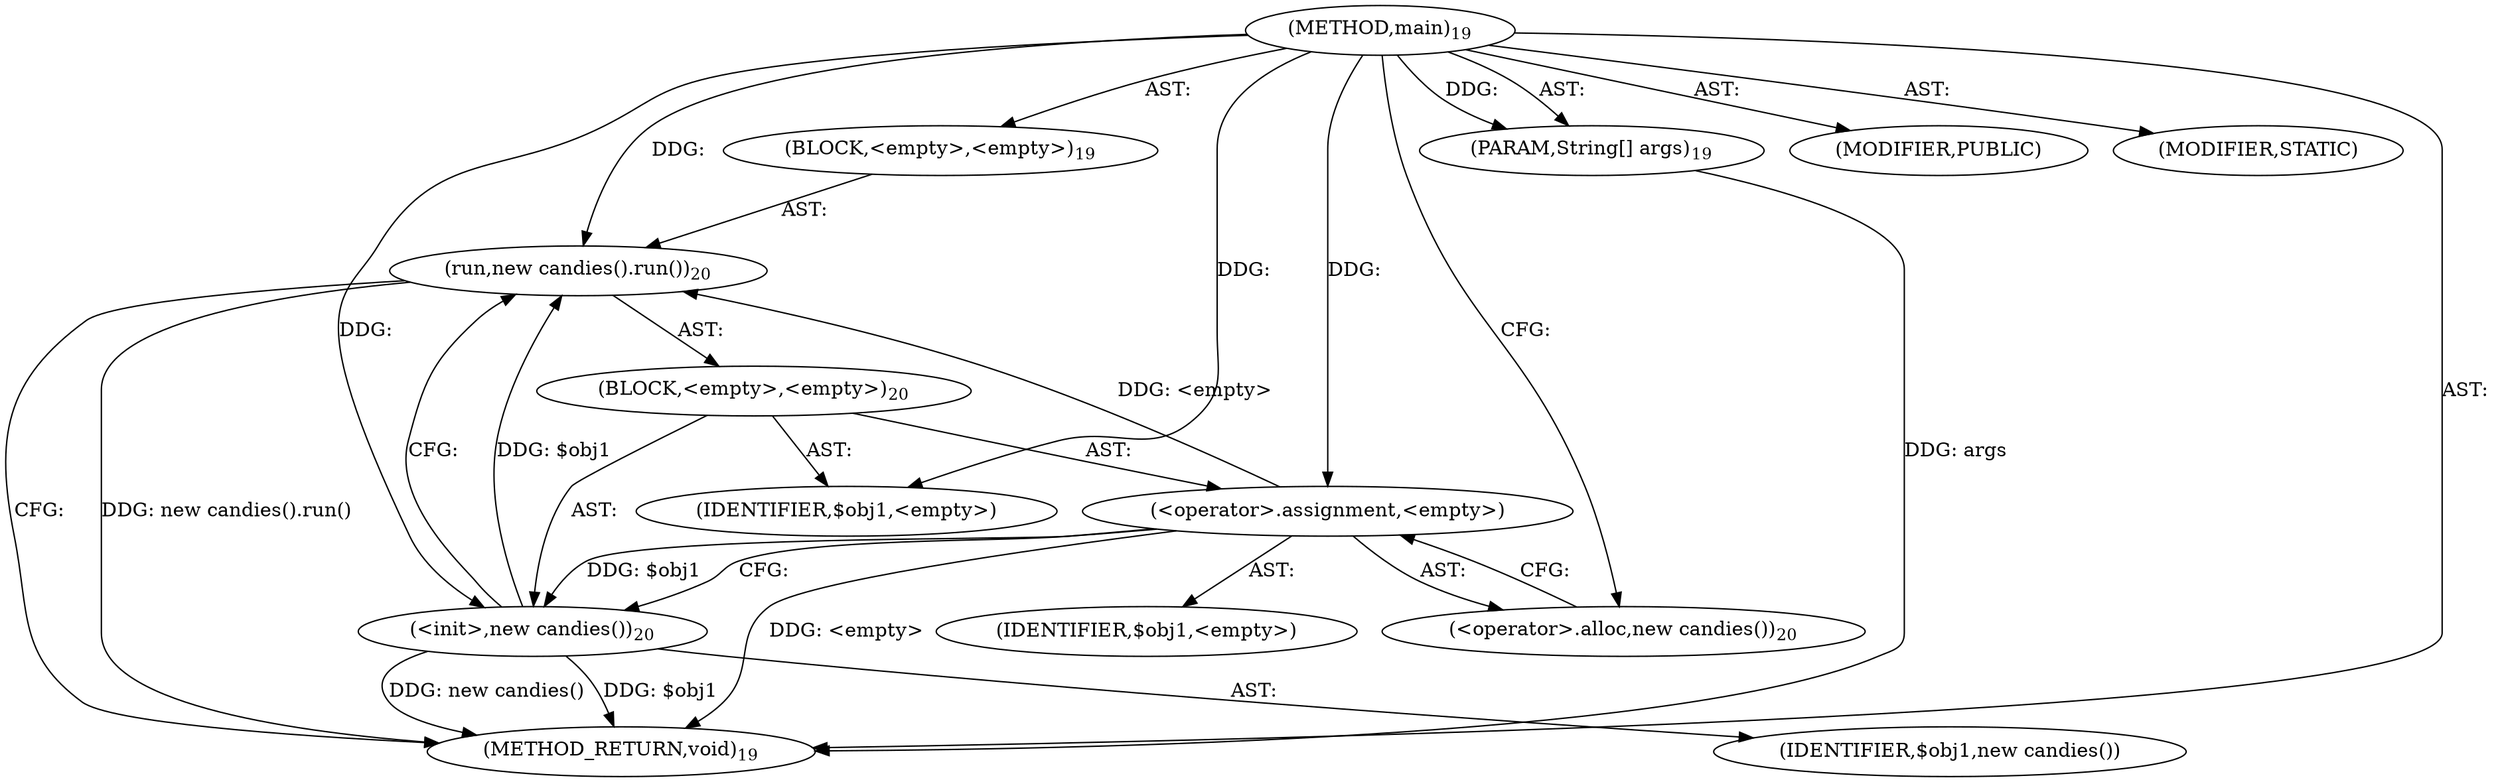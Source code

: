 digraph "main" {  
"75" [label = <(METHOD,main)<SUB>19</SUB>> ]
"76" [label = <(PARAM,String[] args)<SUB>19</SUB>> ]
"77" [label = <(BLOCK,&lt;empty&gt;,&lt;empty&gt;)<SUB>19</SUB>> ]
"78" [label = <(run,new candies().run())<SUB>20</SUB>> ]
"79" [label = <(BLOCK,&lt;empty&gt;,&lt;empty&gt;)<SUB>20</SUB>> ]
"80" [label = <(&lt;operator&gt;.assignment,&lt;empty&gt;)> ]
"81" [label = <(IDENTIFIER,$obj1,&lt;empty&gt;)> ]
"82" [label = <(&lt;operator&gt;.alloc,new candies())<SUB>20</SUB>> ]
"83" [label = <(&lt;init&gt;,new candies())<SUB>20</SUB>> ]
"84" [label = <(IDENTIFIER,$obj1,new candies())> ]
"85" [label = <(IDENTIFIER,$obj1,&lt;empty&gt;)> ]
"86" [label = <(MODIFIER,PUBLIC)> ]
"87" [label = <(MODIFIER,STATIC)> ]
"88" [label = <(METHOD_RETURN,void)<SUB>19</SUB>> ]
  "75" -> "76"  [ label = "AST: "] 
  "75" -> "77"  [ label = "AST: "] 
  "75" -> "86"  [ label = "AST: "] 
  "75" -> "87"  [ label = "AST: "] 
  "75" -> "88"  [ label = "AST: "] 
  "77" -> "78"  [ label = "AST: "] 
  "78" -> "79"  [ label = "AST: "] 
  "79" -> "80"  [ label = "AST: "] 
  "79" -> "83"  [ label = "AST: "] 
  "79" -> "85"  [ label = "AST: "] 
  "80" -> "81"  [ label = "AST: "] 
  "80" -> "82"  [ label = "AST: "] 
  "83" -> "84"  [ label = "AST: "] 
  "78" -> "88"  [ label = "CFG: "] 
  "80" -> "83"  [ label = "CFG: "] 
  "83" -> "78"  [ label = "CFG: "] 
  "82" -> "80"  [ label = "CFG: "] 
  "75" -> "82"  [ label = "CFG: "] 
  "76" -> "88"  [ label = "DDG: args"] 
  "80" -> "88"  [ label = "DDG: &lt;empty&gt;"] 
  "83" -> "88"  [ label = "DDG: $obj1"] 
  "83" -> "88"  [ label = "DDG: new candies()"] 
  "78" -> "88"  [ label = "DDG: new candies().run()"] 
  "75" -> "76"  [ label = "DDG: "] 
  "80" -> "78"  [ label = "DDG: &lt;empty&gt;"] 
  "83" -> "78"  [ label = "DDG: $obj1"] 
  "75" -> "78"  [ label = "DDG: "] 
  "75" -> "80"  [ label = "DDG: "] 
  "75" -> "85"  [ label = "DDG: "] 
  "80" -> "83"  [ label = "DDG: $obj1"] 
  "75" -> "83"  [ label = "DDG: "] 
}
